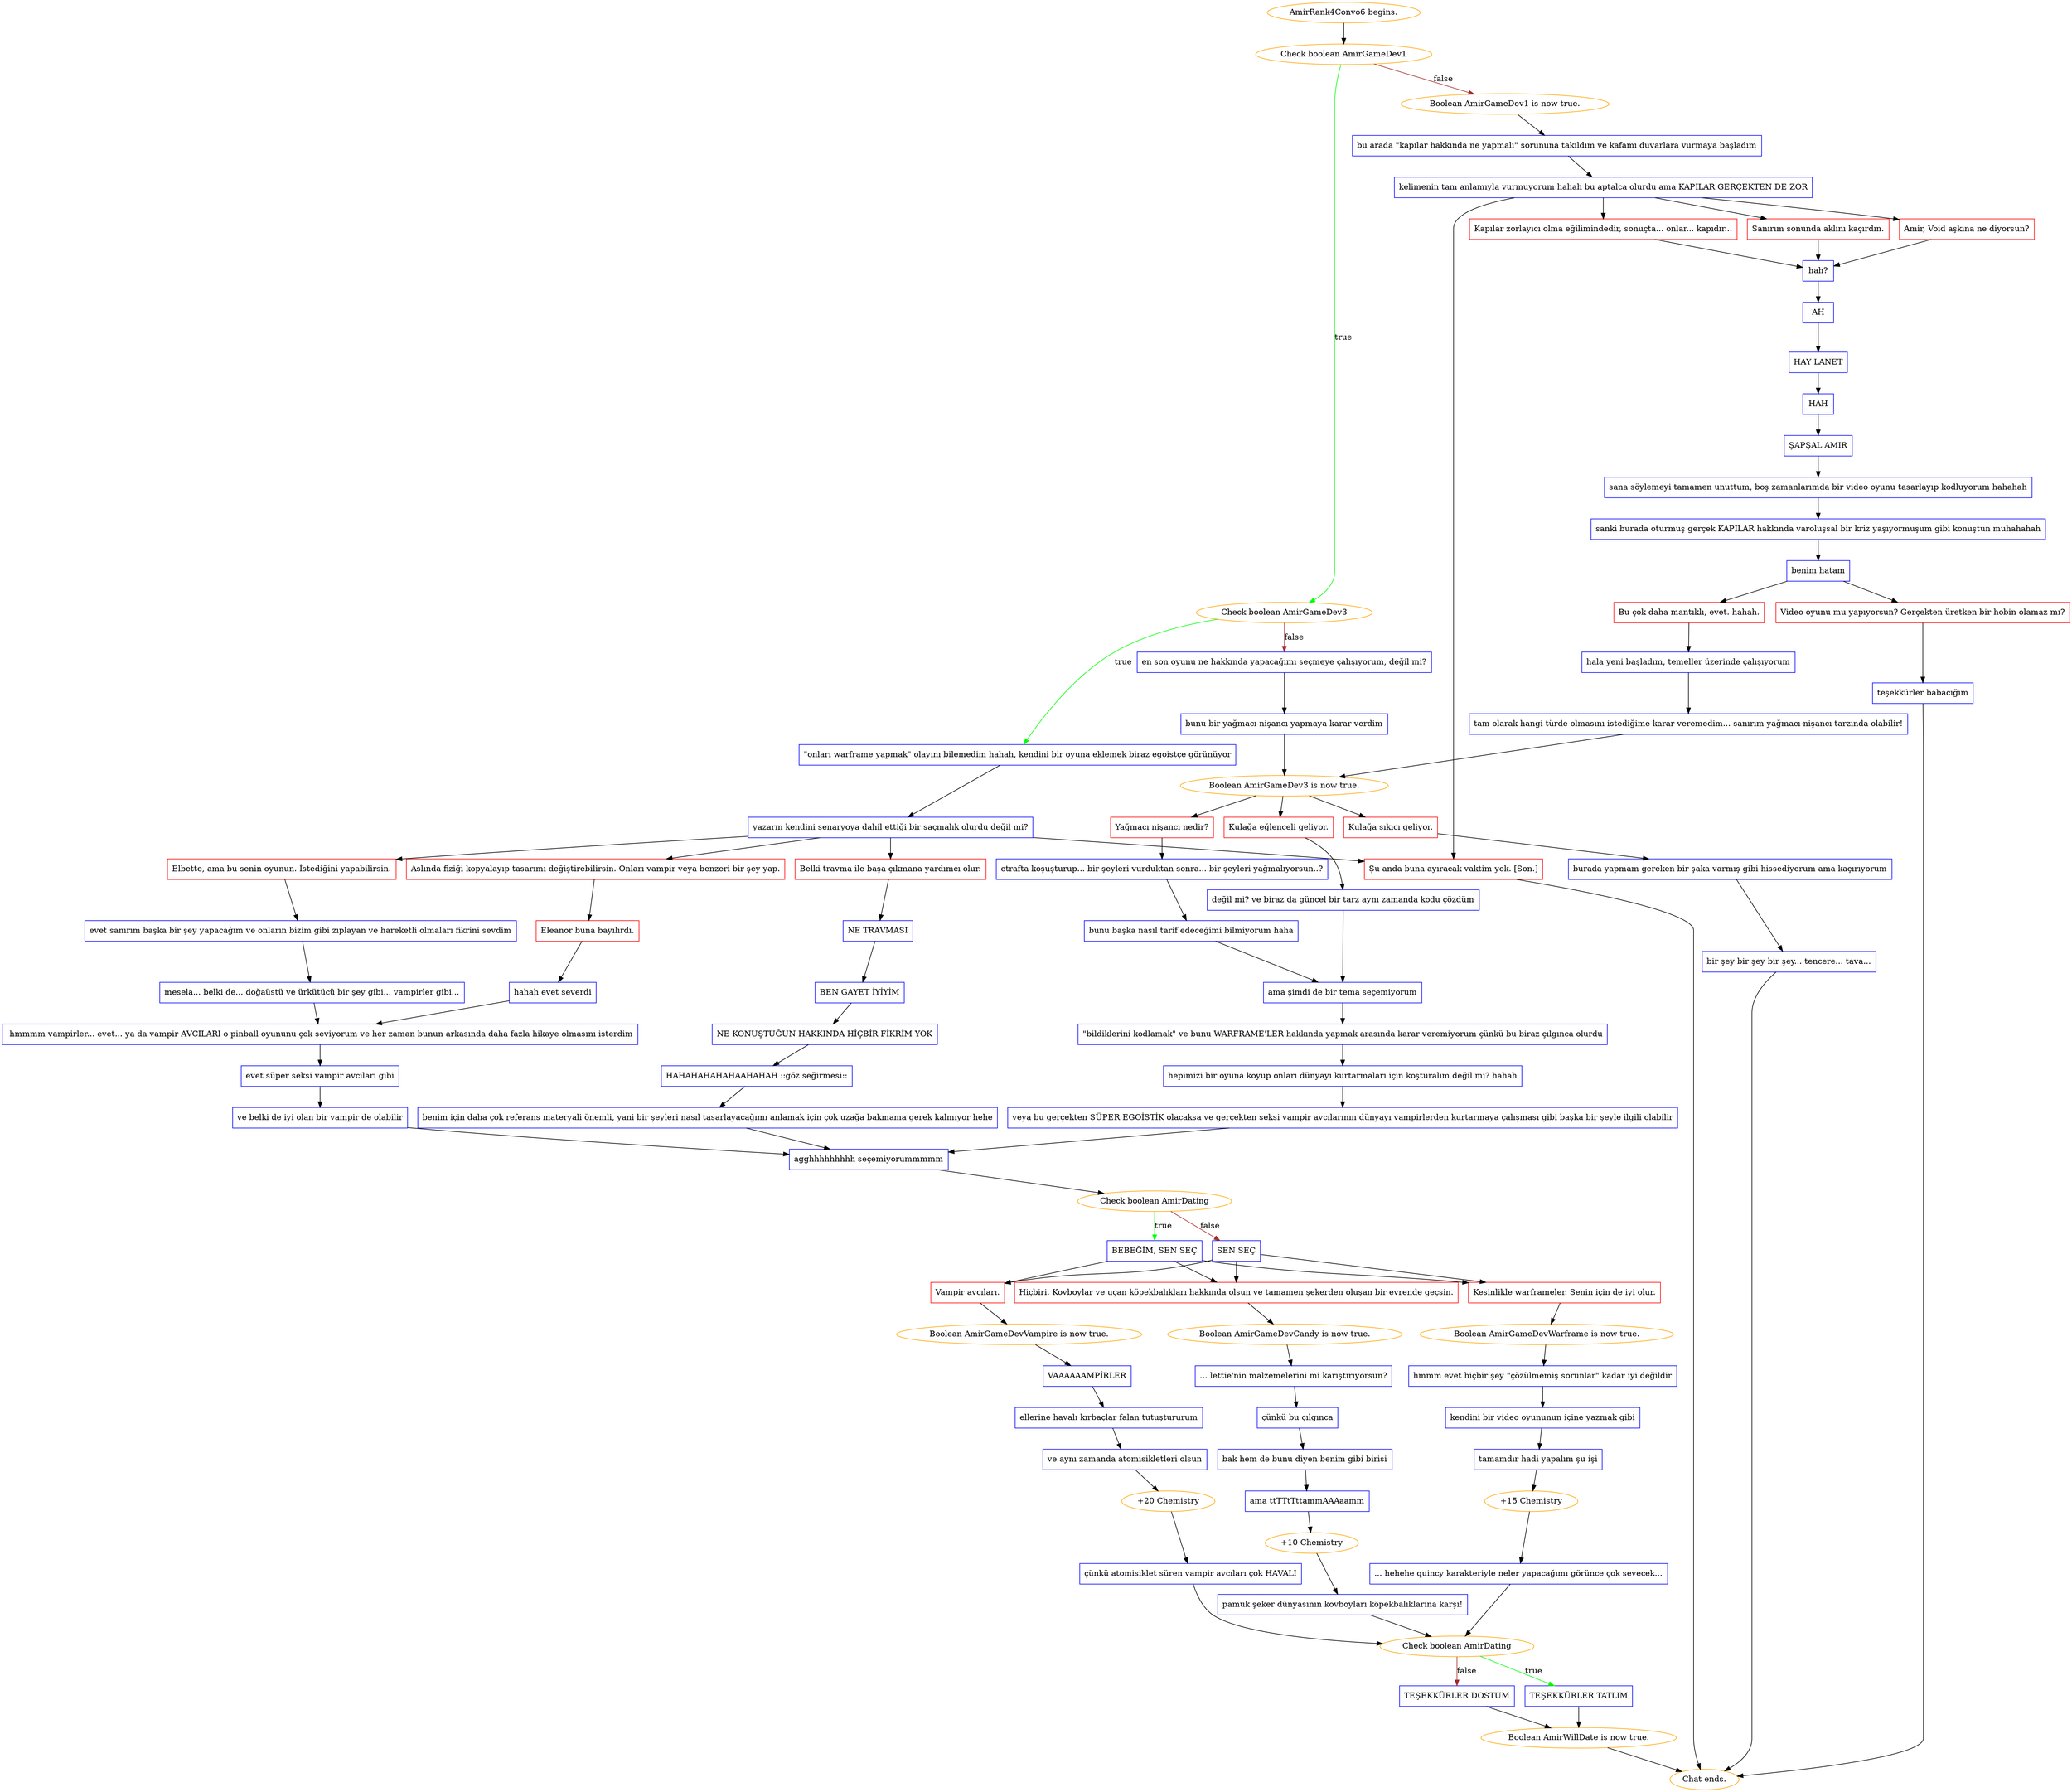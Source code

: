digraph {
	"AmirRank4Convo6 begins." [color=orange];
		"AmirRank4Convo6 begins." -> j3779788990;
	j3779788990 [label="Check boolean AmirGameDev1",color=orange];
		j3779788990 -> j207560013 [label=true,color=green];
		j3779788990 -> j2523498480 [label=false,color=brown];
	j207560013 [label="Check boolean AmirGameDev3",color=orange];
		j207560013 -> j3899665834 [label=true,color=green];
		j207560013 -> j1318165418 [label=false,color=brown];
	j2523498480 [label="Boolean AmirGameDev1 is now true.",color=orange];
		j2523498480 -> j3442727487;
	j3899665834 [label="\"onları warframe yapmak\" olayını bilemedim hahah, kendini bir oyuna eklemek biraz egoistçe görünüyor",shape=box,color=blue];
		j3899665834 -> j1009514970;
	j1318165418 [label="en son oyunu ne hakkında yapacağımı seçmeye çalışıyorum, değil mi?",shape=box,color=blue];
		j1318165418 -> j3616910817;
	j3442727487 [label="bu arada \"kapılar hakkında ne yapmalı\" sorununa takıldım ve kafamı duvarlara vurmaya başladım",shape=box,color=blue];
		j3442727487 -> j20599237;
	j1009514970 [label="yazarın kendini senaryoya dahil ettiği bir saçmalık olurdu değil mi?",shape=box,color=blue];
		j1009514970 -> j3957605272;
		j1009514970 -> j409323668;
		j1009514970 -> j2525079460;
		j1009514970 -> j3175382671;
	j3616910817 [label="bunu bir yağmacı nişancı yapmaya karar verdim",shape=box,color=blue];
		j3616910817 -> j3634123511;
	j20599237 [label="kelimenin tam anlamıyla vurmuyorum hahah bu aptalca olurdu ama KAPILAR GERÇEKTEN DE ZOR",shape=box,color=blue];
		j20599237 -> j2556896212;
		j20599237 -> j961883551;
		j20599237 -> j3426946187;
		j20599237 -> j3175382671;
	j3957605272 [label="Aslında fiziği kopyalayıp tasarımı değiştirebilirsin. Onları vampir veya benzeri bir şey yap.",shape=box,color=red];
		j3957605272 -> j411362079;
	j409323668 [label="Elbette, ama bu senin oyunun. İstediğini yapabilirsin.",shape=box,color=red];
		j409323668 -> j1309268994;
	j2525079460 [label="Belki travma ile başa çıkmana yardımcı olur.",shape=box,color=red];
		j2525079460 -> j2546836457;
	j3175382671 [label="Şu anda buna ayıracak vaktim yok. [Son.]",shape=box,color=red];
		j3175382671 -> "Chat ends.";
	j3634123511 [label="Boolean AmirGameDev3 is now true.",color=orange];
		j3634123511 -> j1109687757;
		j3634123511 -> j1798633883;
		j3634123511 -> j3510085363;
	j2556896212 [label="Amir, Void aşkına ne diyorsun?",shape=box,color=red];
		j2556896212 -> j4210436487;
	j961883551 [label="Kapılar zorlayıcı olma eğilimindedir, sonuçta... onlar... kapıdır...",shape=box,color=red];
		j961883551 -> j4210436487;
	j3426946187 [label="Sanırım sonunda aklını kaçırdın.",shape=box,color=red];
		j3426946187 -> j4210436487;
	j411362079 [label="Eleanor buna bayılırdı.",shape=box,color=red];
		j411362079 -> j3574042565;
	j1309268994 [label="evet sanırım başka bir şey yapacağım ve onların bizim gibi zıplayan ve hareketli olmaları fikrini sevdim",shape=box,color=blue];
		j1309268994 -> j979789252;
	j2546836457 [label="NE TRAVMASI",shape=box,color=blue];
		j2546836457 -> j1420074913;
	"Chat ends." [color=orange];
	j1109687757 [label="Kulağa eğlenceli geliyor.",shape=box,color=red];
		j1109687757 -> j3173930088;
	j1798633883 [label="Yağmacı nişancı nedir?",shape=box,color=red];
		j1798633883 -> j3805161033;
	j3510085363 [label="Kulağa sıkıcı geliyor.",shape=box,color=red];
		j3510085363 -> j563804770;
	j4210436487 [label="hah?",shape=box,color=blue];
		j4210436487 -> j1610490614;
	j3574042565 [label="hahah evet severdi",shape=box,color=blue];
		j3574042565 -> j4059855002;
	j979789252 [label="mesela... belki de... doğaüstü ve ürkütücü bir şey gibi... vampirler gibi...",shape=box,color=blue];
		j979789252 -> j4059855002;
	j1420074913 [label="BEN GAYET İYİYİM",shape=box,color=blue];
		j1420074913 -> j64527848;
	j3173930088 [label="değil mi? ve biraz da güncel bir tarz aynı zamanda kodu çözdüm",shape=box,color=blue];
		j3173930088 -> j1856397581;
	j3805161033 [label="etrafta koşuşturup... bir şeyleri vurduktan sonra... bir şeyleri yağmalıyorsun..?",shape=box,color=blue];
		j3805161033 -> j3021254074;
	j563804770 [label="burada yapmam gereken bir şaka varmış gibi hissediyorum ama kaçırıyorum",shape=box,color=blue];
		j563804770 -> j2526967970;
	j1610490614 [label="AH",shape=box,color=blue];
		j1610490614 -> j2084823328;
	j4059855002 [label=" hmmmm vampirler... evet... ya da vampir AVCILARI o pinball oyununu çok seviyorum ve her zaman bunun arkasında daha fazla hikaye olmasını isterdim",shape=box,color=blue];
		j4059855002 -> j157051154;
	j64527848 [label="NE KONUŞTUĞUN HAKKINDA HİÇBİR FİKRİM YOK",shape=box,color=blue];
		j64527848 -> j2918537743;
	j1856397581 [label="ama şimdi de bir tema seçemiyorum",shape=box,color=blue];
		j1856397581 -> j3548042608;
	j3021254074 [label="bunu başka nasıl tarif edeceğimi bilmiyorum haha",shape=box,color=blue];
		j3021254074 -> j1856397581;
	j2526967970 [label="bir şey bir şey bir şey... tencere... tava...",shape=box,color=blue];
		j2526967970 -> "Chat ends.";
	j2084823328 [label="HAY LANET",shape=box,color=blue];
		j2084823328 -> j4145075770;
	j157051154 [label="evet süper seksi vampir avcıları gibi",shape=box,color=blue];
		j157051154 -> j3410606894;
	j2918537743 [label="HAHAHAHAHAHAAHAHAH ::göz seğirmesi::",shape=box,color=blue];
		j2918537743 -> j1849270302;
	j3548042608 [label="\"bildiklerini kodlamak\" ve bunu WARFRAME'LER hakkında yapmak arasında karar veremiyorum çünkü bu biraz çılgınca olurdu",shape=box,color=blue];
		j3548042608 -> j2419368661;
	j4145075770 [label="HAH",shape=box,color=blue];
		j4145075770 -> j184915440;
	j3410606894 [label="ve belki de iyi olan bir vampir de olabilir",shape=box,color=blue];
		j3410606894 -> j3416362195;
	j1849270302 [label="benim için daha çok referans materyali önemli, yani bir şeyleri nasıl tasarlayacağımı anlamak için çok uzağa bakmama gerek kalmıyor hehe",shape=box,color=blue];
		j1849270302 -> j3416362195;
	j2419368661 [label="hepimizi bir oyuna koyup onları dünyayı kurtarmaları için koşturalım değil mi? hahah",shape=box,color=blue];
		j2419368661 -> j1320642874;
	j184915440 [label="ŞAPŞAL AMIR",shape=box,color=blue];
		j184915440 -> j1634421016;
	j3416362195 [label="agghhhhhhhhh seçemiyorummmmm",shape=box,color=blue];
		j3416362195 -> j2472845306;
	j1320642874 [label="veya bu gerçekten SÜPER EGOİSTİK olacaksa ve gerçekten seksi vampir avcılarının dünyayı vampirlerden kurtarmaya çalışması gibi başka bir şeyle ilgili olabilir",shape=box,color=blue];
		j1320642874 -> j3416362195;
	j1634421016 [label="sana söylemeyi tamamen unuttum, boş zamanlarımda bir video oyunu tasarlayıp kodluyorum hahahah",shape=box,color=blue];
		j1634421016 -> j1377074319;
	j2472845306 [label="Check boolean AmirDating",color=orange];
		j2472845306 -> j3935508598 [label=true,color=green];
		j2472845306 -> j2870284082 [label=false,color=brown];
	j1377074319 [label="sanki burada oturmuş gerçek KAPILAR hakkında varoluşsal bir kriz yaşıyormuşum gibi konuştun muhahahah",shape=box,color=blue];
		j1377074319 -> j3970954397;
	j3935508598 [label="BEBEĞİM, SEN SEÇ",shape=box,color=blue];
		j3935508598 -> j316963768;
		j3935508598 -> j2693781857;
		j3935508598 -> j502107936;
	j2870284082 [label="SEN SEÇ",shape=box,color=blue];
		j2870284082 -> j502107936;
		j2870284082 -> j2693781857;
		j2870284082 -> j316963768;
	j3970954397 [label="benim hatam",shape=box,color=blue];
		j3970954397 -> j3258292880;
		j3970954397 -> j4134994840;
	j316963768 [label="Vampir avcıları.",shape=box,color=red];
		j316963768 -> j1006806636;
	j2693781857 [label="Kesinlikle warframeler. Senin için de iyi olur.",shape=box,color=red];
		j2693781857 -> j1475832180;
	j502107936 [label="Hiçbiri. Kovboylar ve uçan köpekbalıkları hakkında olsun ve tamamen şekerden oluşan bir evrende geçsin.",shape=box,color=red];
		j502107936 -> j3320576244;
	j3258292880 [label="Bu çok daha mantıklı, evet. hahah.",shape=box,color=red];
		j3258292880 -> j1175732526;
	j4134994840 [label="Video oyunu mu yapıyorsun? Gerçekten üretken bir hobin olamaz mı?",shape=box,color=red];
		j4134994840 -> j223258694;
	j1006806636 [label="Boolean AmirGameDevVampire is now true.",color=orange];
		j1006806636 -> j3305332831;
	j1475832180 [label="Boolean AmirGameDevWarframe is now true.",color=orange];
		j1475832180 -> j2146779779;
	j3320576244 [label="Boolean AmirGameDevCandy is now true.",color=orange];
		j3320576244 -> j3863852695;
	j1175732526 [label="hala yeni başladım, temeller üzerinde çalışıyorum",shape=box,color=blue];
		j1175732526 -> j66976198;
	j223258694 [label="teşekkürler babacığım",shape=box,color=blue];
		j223258694 -> "Chat ends.";
	j3305332831 [label="VAAAAAAMPİRLER",shape=box,color=blue];
		j3305332831 -> j3973280713;
	j2146779779 [label="hmmm evet hiçbir şey \"çözülmemiş sorunlar\" kadar iyi değildir",shape=box,color=blue];
		j2146779779 -> j2156970434;
	j3863852695 [label="... lettie'nin malzemelerini mi karıştırıyorsun?",shape=box,color=blue];
		j3863852695 -> j913866506;
	j66976198 [label="tam olarak hangi türde olmasını istediğime karar veremedim... sanırım yağmacı-nişancı tarzında olabilir!",shape=box,color=blue];
		j66976198 -> j3634123511;
	j3973280713 [label="ellerine havalı kırbaçlar falan tutuştururum",shape=box,color=blue];
		j3973280713 -> j3891527275;
	j2156970434 [label="kendini bir video oyununun içine yazmak gibi",shape=box,color=blue];
		j2156970434 -> j2064296760;
	j913866506 [label="çünkü bu çılgınca",shape=box,color=blue];
		j913866506 -> j3604042869;
	j3891527275 [label="ve aynı zamanda atomisikletleri olsun",shape=box,color=blue];
		j3891527275 -> j3872044969;
	j2064296760 [label="tamamdır hadi yapalım şu işi",shape=box,color=blue];
		j2064296760 -> j1785025309;
	j3604042869 [label="bak hem de bunu diyen benim gibi birisi",shape=box,color=blue];
		j3604042869 -> j643122128;
	j3872044969 [label="+20 Chemistry",color=orange];
		j3872044969 -> j3314040925;
	j1785025309 [label="+15 Chemistry",color=orange];
		j1785025309 -> j1960372470;
	j643122128 [label="ama ttTTtTttammAAAaamm",shape=box,color=blue];
		j643122128 -> j4189532902;
	j3314040925 [label="çünkü atomisiklet süren vampir avcıları çok HAVALI",shape=box,color=blue];
		j3314040925 -> j1483234493;
	j1960372470 [label="... hehehe quincy karakteriyle neler yapacağımı görünce çok sevecek...",shape=box,color=blue];
		j1960372470 -> j1483234493;
	j4189532902 [label="+10 Chemistry",color=orange];
		j4189532902 -> j809753404;
	j1483234493 [label="Check boolean AmirDating",color=orange];
		j1483234493 -> j1078752801 [label=true,color=green];
		j1483234493 -> j2369404643 [label=false,color=brown];
	j809753404 [label="pamuk şeker dünyasının kovboyları köpekbalıklarına karşı!",shape=box,color=blue];
		j809753404 -> j1483234493;
	j1078752801 [label="TEŞEKKÜRLER TATLIM",shape=box,color=blue];
		j1078752801 -> j1538486228;
	j2369404643 [label="TEŞEKKÜRLER DOSTUM",shape=box,color=blue];
		j2369404643 -> j1538486228;
	j1538486228 [label="Boolean AmirWillDate is now true.",color=orange];
		j1538486228 -> "Chat ends.";
}